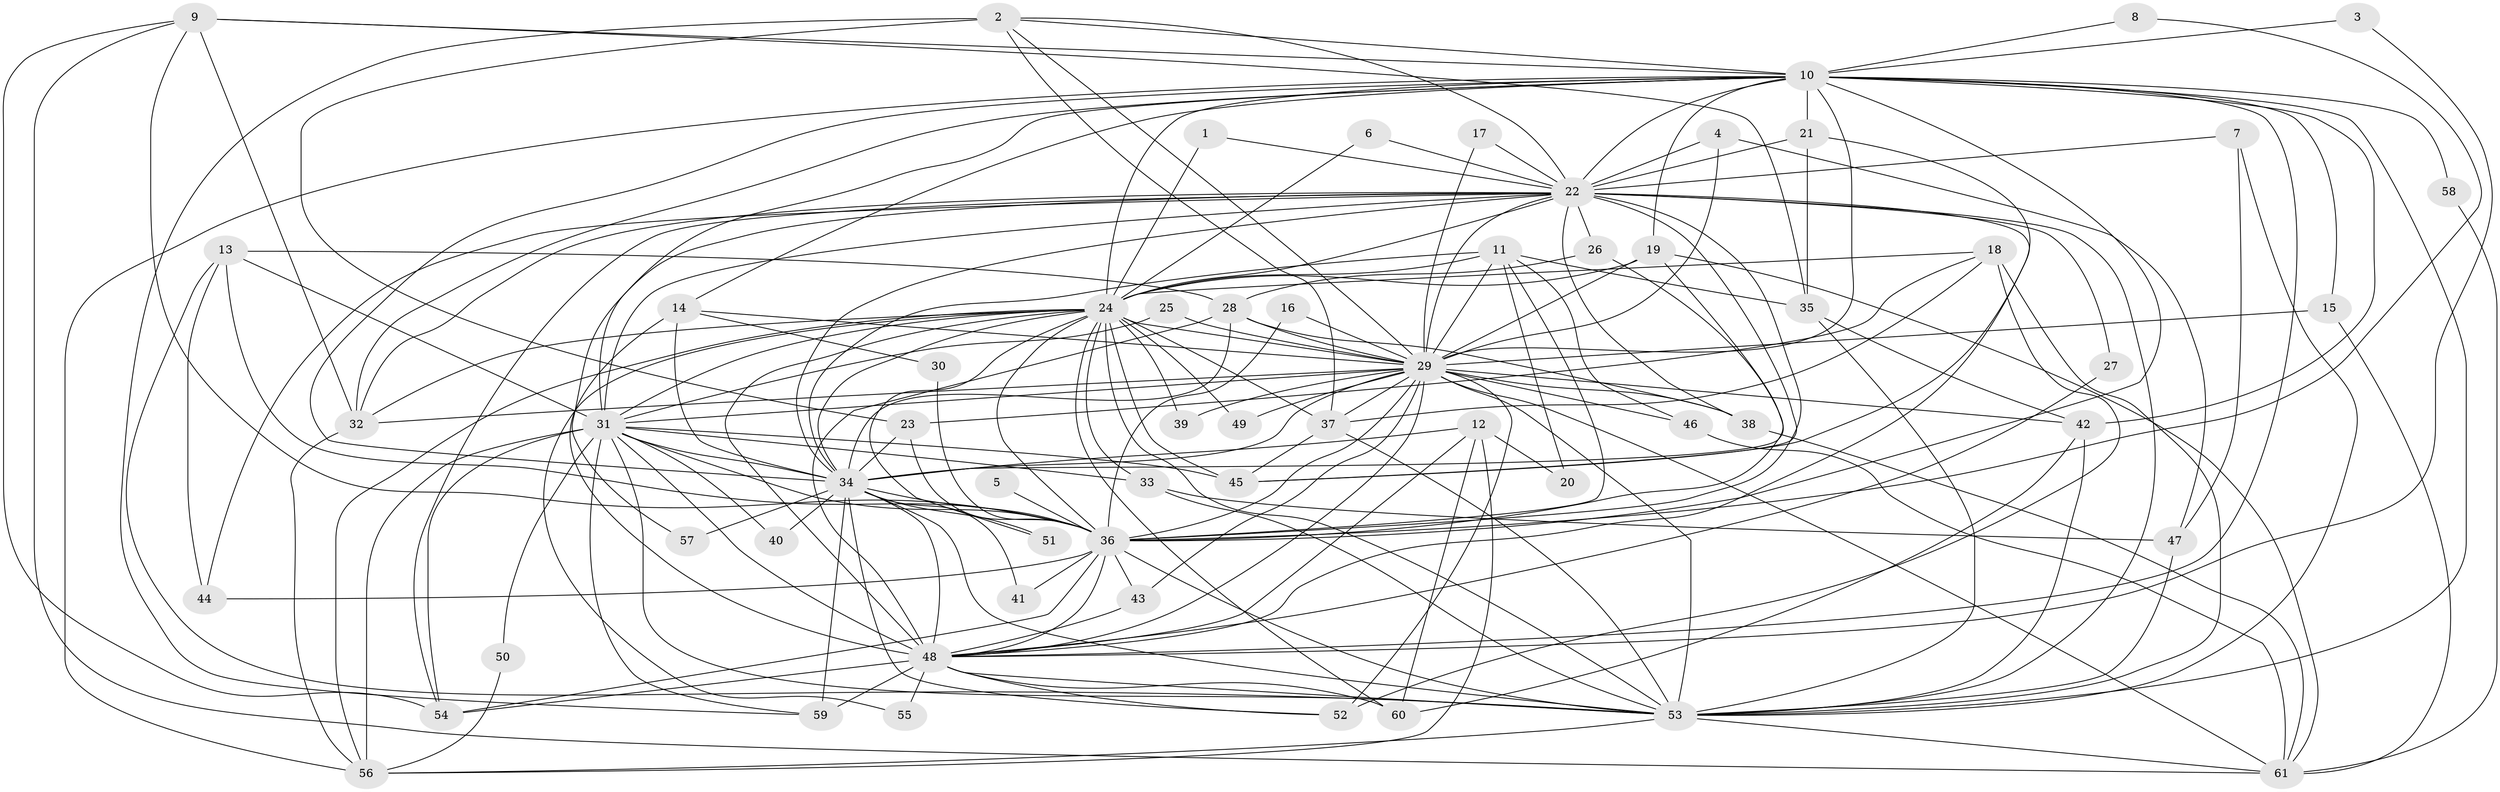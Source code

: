 // original degree distribution, {18: 0.00684931506849315, 26: 0.00684931506849315, 27: 0.00684931506849315, 19: 0.00684931506849315, 20: 0.00684931506849315, 31: 0.00684931506849315, 28: 0.00684931506849315, 37: 0.00684931506849315, 30: 0.00684931506849315, 23: 0.00684931506849315, 4: 0.13013698630136986, 7: 0.02054794520547945, 3: 0.15753424657534246, 8: 0.00684931506849315, 5: 0.04794520547945205, 2: 0.5684931506849316}
// Generated by graph-tools (version 1.1) at 2025/36/03/04/25 23:36:22]
// undirected, 61 vertices, 189 edges
graph export_dot {
  node [color=gray90,style=filled];
  1;
  2;
  3;
  4;
  5;
  6;
  7;
  8;
  9;
  10;
  11;
  12;
  13;
  14;
  15;
  16;
  17;
  18;
  19;
  20;
  21;
  22;
  23;
  24;
  25;
  26;
  27;
  28;
  29;
  30;
  31;
  32;
  33;
  34;
  35;
  36;
  37;
  38;
  39;
  40;
  41;
  42;
  43;
  44;
  45;
  46;
  47;
  48;
  49;
  50;
  51;
  52;
  53;
  54;
  55;
  56;
  57;
  58;
  59;
  60;
  61;
  1 -- 22 [weight=1.0];
  1 -- 24 [weight=1.0];
  2 -- 10 [weight=1.0];
  2 -- 22 [weight=1.0];
  2 -- 23 [weight=1.0];
  2 -- 29 [weight=1.0];
  2 -- 37 [weight=1.0];
  2 -- 59 [weight=1.0];
  3 -- 10 [weight=1.0];
  3 -- 48 [weight=1.0];
  4 -- 22 [weight=1.0];
  4 -- 29 [weight=1.0];
  4 -- 47 [weight=1.0];
  5 -- 36 [weight=1.0];
  6 -- 22 [weight=1.0];
  6 -- 24 [weight=1.0];
  7 -- 22 [weight=1.0];
  7 -- 47 [weight=1.0];
  7 -- 53 [weight=1.0];
  8 -- 10 [weight=1.0];
  8 -- 36 [weight=1.0];
  9 -- 10 [weight=1.0];
  9 -- 32 [weight=1.0];
  9 -- 35 [weight=1.0];
  9 -- 36 [weight=1.0];
  9 -- 54 [weight=1.0];
  9 -- 61 [weight=1.0];
  10 -- 14 [weight=1.0];
  10 -- 15 [weight=1.0];
  10 -- 19 [weight=1.0];
  10 -- 21 [weight=1.0];
  10 -- 22 [weight=2.0];
  10 -- 24 [weight=4.0];
  10 -- 29 [weight=3.0];
  10 -- 31 [weight=1.0];
  10 -- 32 [weight=1.0];
  10 -- 34 [weight=1.0];
  10 -- 36 [weight=2.0];
  10 -- 42 [weight=1.0];
  10 -- 48 [weight=1.0];
  10 -- 53 [weight=3.0];
  10 -- 56 [weight=1.0];
  10 -- 58 [weight=1.0];
  11 -- 20 [weight=1.0];
  11 -- 24 [weight=1.0];
  11 -- 29 [weight=1.0];
  11 -- 34 [weight=1.0];
  11 -- 35 [weight=1.0];
  11 -- 36 [weight=1.0];
  11 -- 46 [weight=1.0];
  12 -- 20 [weight=1.0];
  12 -- 34 [weight=2.0];
  12 -- 48 [weight=1.0];
  12 -- 56 [weight=1.0];
  12 -- 60 [weight=1.0];
  13 -- 28 [weight=1.0];
  13 -- 31 [weight=1.0];
  13 -- 36 [weight=1.0];
  13 -- 44 [weight=1.0];
  13 -- 53 [weight=1.0];
  14 -- 29 [weight=1.0];
  14 -- 30 [weight=1.0];
  14 -- 34 [weight=1.0];
  14 -- 48 [weight=1.0];
  15 -- 29 [weight=2.0];
  15 -- 61 [weight=1.0];
  16 -- 29 [weight=1.0];
  16 -- 36 [weight=1.0];
  17 -- 22 [weight=1.0];
  17 -- 29 [weight=1.0];
  18 -- 23 [weight=1.0];
  18 -- 24 [weight=1.0];
  18 -- 37 [weight=1.0];
  18 -- 52 [weight=1.0];
  18 -- 53 [weight=3.0];
  19 -- 24 [weight=1.0];
  19 -- 29 [weight=1.0];
  19 -- 34 [weight=1.0];
  19 -- 61 [weight=1.0];
  21 -- 22 [weight=1.0];
  21 -- 35 [weight=1.0];
  21 -- 45 [weight=1.0];
  22 -- 24 [weight=1.0];
  22 -- 26 [weight=1.0];
  22 -- 27 [weight=1.0];
  22 -- 29 [weight=1.0];
  22 -- 31 [weight=1.0];
  22 -- 32 [weight=1.0];
  22 -- 34 [weight=1.0];
  22 -- 36 [weight=2.0];
  22 -- 38 [weight=1.0];
  22 -- 44 [weight=1.0];
  22 -- 45 [weight=1.0];
  22 -- 48 [weight=1.0];
  22 -- 53 [weight=3.0];
  22 -- 54 [weight=1.0];
  22 -- 57 [weight=2.0];
  23 -- 34 [weight=2.0];
  23 -- 36 [weight=1.0];
  24 -- 29 [weight=1.0];
  24 -- 31 [weight=2.0];
  24 -- 32 [weight=1.0];
  24 -- 33 [weight=1.0];
  24 -- 34 [weight=1.0];
  24 -- 36 [weight=1.0];
  24 -- 37 [weight=2.0];
  24 -- 39 [weight=1.0];
  24 -- 45 [weight=1.0];
  24 -- 48 [weight=1.0];
  24 -- 49 [weight=1.0];
  24 -- 51 [weight=1.0];
  24 -- 53 [weight=3.0];
  24 -- 55 [weight=1.0];
  24 -- 56 [weight=1.0];
  24 -- 60 [weight=2.0];
  25 -- 29 [weight=1.0];
  25 -- 31 [weight=1.0];
  26 -- 28 [weight=1.0];
  26 -- 36 [weight=1.0];
  27 -- 48 [weight=1.0];
  28 -- 29 [weight=2.0];
  28 -- 34 [weight=1.0];
  28 -- 38 [weight=1.0];
  28 -- 48 [weight=1.0];
  29 -- 31 [weight=2.0];
  29 -- 32 [weight=1.0];
  29 -- 34 [weight=2.0];
  29 -- 36 [weight=1.0];
  29 -- 37 [weight=1.0];
  29 -- 38 [weight=1.0];
  29 -- 39 [weight=1.0];
  29 -- 42 [weight=2.0];
  29 -- 43 [weight=1.0];
  29 -- 46 [weight=1.0];
  29 -- 48 [weight=1.0];
  29 -- 49 [weight=1.0];
  29 -- 52 [weight=2.0];
  29 -- 53 [weight=2.0];
  29 -- 61 [weight=1.0];
  30 -- 36 [weight=1.0];
  31 -- 33 [weight=1.0];
  31 -- 34 [weight=1.0];
  31 -- 36 [weight=1.0];
  31 -- 40 [weight=1.0];
  31 -- 45 [weight=1.0];
  31 -- 48 [weight=1.0];
  31 -- 50 [weight=1.0];
  31 -- 53 [weight=2.0];
  31 -- 54 [weight=1.0];
  31 -- 56 [weight=1.0];
  31 -- 59 [weight=1.0];
  32 -- 56 [weight=1.0];
  33 -- 47 [weight=1.0];
  33 -- 53 [weight=1.0];
  34 -- 36 [weight=1.0];
  34 -- 40 [weight=1.0];
  34 -- 41 [weight=1.0];
  34 -- 48 [weight=2.0];
  34 -- 51 [weight=1.0];
  34 -- 52 [weight=1.0];
  34 -- 53 [weight=3.0];
  34 -- 57 [weight=1.0];
  34 -- 59 [weight=1.0];
  35 -- 42 [weight=1.0];
  35 -- 53 [weight=1.0];
  36 -- 41 [weight=1.0];
  36 -- 43 [weight=2.0];
  36 -- 44 [weight=2.0];
  36 -- 48 [weight=1.0];
  36 -- 53 [weight=2.0];
  36 -- 54 [weight=1.0];
  37 -- 45 [weight=1.0];
  37 -- 53 [weight=1.0];
  38 -- 61 [weight=1.0];
  42 -- 53 [weight=1.0];
  42 -- 60 [weight=1.0];
  43 -- 48 [weight=1.0];
  46 -- 61 [weight=1.0];
  47 -- 53 [weight=1.0];
  48 -- 52 [weight=1.0];
  48 -- 53 [weight=3.0];
  48 -- 54 [weight=1.0];
  48 -- 55 [weight=1.0];
  48 -- 59 [weight=2.0];
  48 -- 60 [weight=1.0];
  50 -- 56 [weight=1.0];
  53 -- 56 [weight=1.0];
  53 -- 61 [weight=2.0];
  58 -- 61 [weight=1.0];
}
